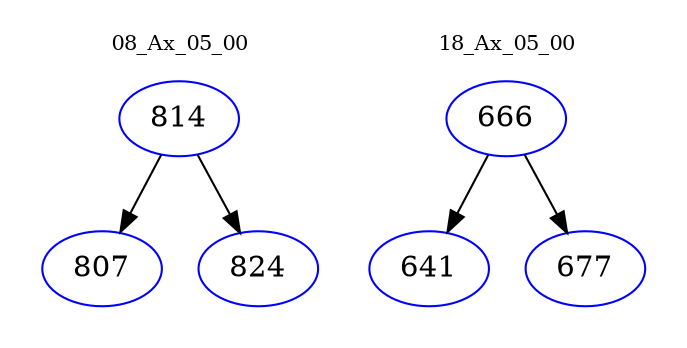 digraph{
subgraph cluster_0 {
color = white
label = "08_Ax_05_00";
fontsize=10;
T0_814 [label="814", color="blue"]
T0_814 -> T0_807 [color="black"]
T0_807 [label="807", color="blue"]
T0_814 -> T0_824 [color="black"]
T0_824 [label="824", color="blue"]
}
subgraph cluster_1 {
color = white
label = "18_Ax_05_00";
fontsize=10;
T1_666 [label="666", color="blue"]
T1_666 -> T1_641 [color="black"]
T1_641 [label="641", color="blue"]
T1_666 -> T1_677 [color="black"]
T1_677 [label="677", color="blue"]
}
}
